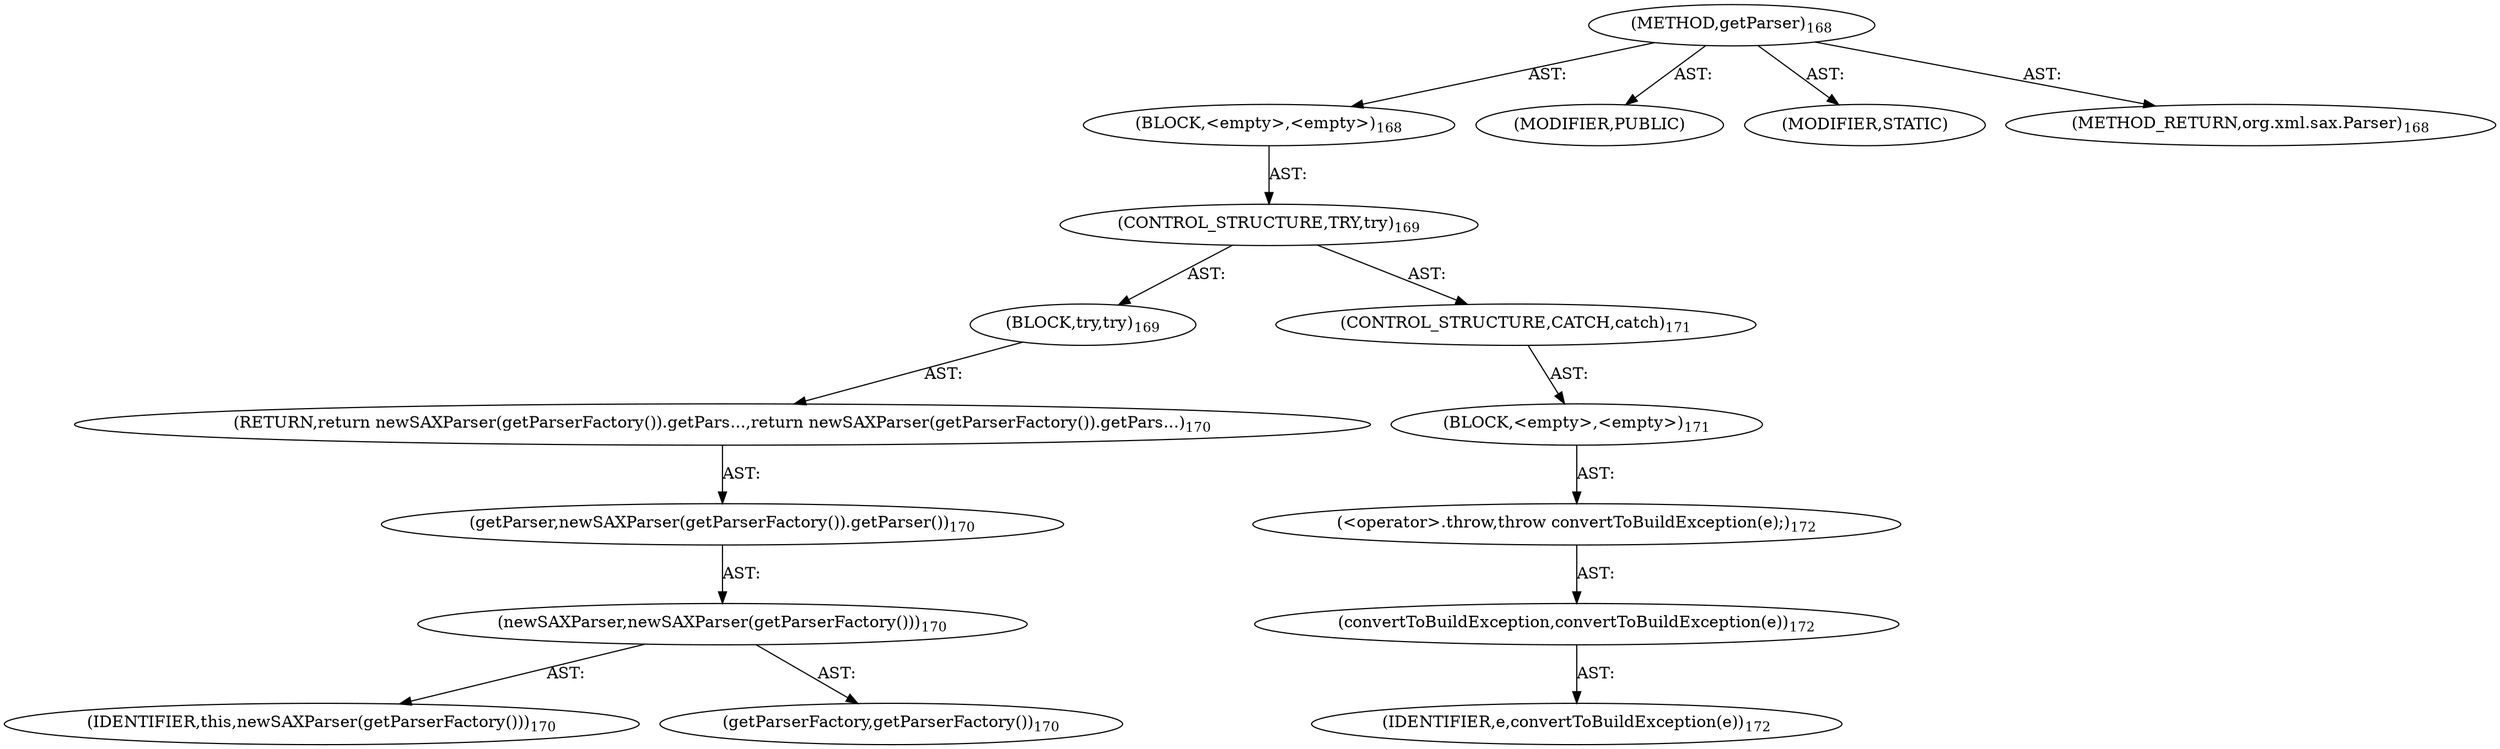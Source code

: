 digraph "getParser" {  
"111669149699" [label = <(METHOD,getParser)<SUB>168</SUB>> ]
"25769803784" [label = <(BLOCK,&lt;empty&gt;,&lt;empty&gt;)<SUB>168</SUB>> ]
"47244640260" [label = <(CONTROL_STRUCTURE,TRY,try)<SUB>169</SUB>> ]
"25769803785" [label = <(BLOCK,try,try)<SUB>169</SUB>> ]
"146028888067" [label = <(RETURN,return newSAXParser(getParserFactory()).getPars...,return newSAXParser(getParserFactory()).getPars...)<SUB>170</SUB>> ]
"30064771094" [label = <(getParser,newSAXParser(getParserFactory()).getParser())<SUB>170</SUB>> ]
"30064771095" [label = <(newSAXParser,newSAXParser(getParserFactory()))<SUB>170</SUB>> ]
"68719476742" [label = <(IDENTIFIER,this,newSAXParser(getParserFactory()))<SUB>170</SUB>> ]
"30064771096" [label = <(getParserFactory,getParserFactory())<SUB>170</SUB>> ]
"47244640261" [label = <(CONTROL_STRUCTURE,CATCH,catch)<SUB>171</SUB>> ]
"25769803786" [label = <(BLOCK,&lt;empty&gt;,&lt;empty&gt;)<SUB>171</SUB>> ]
"30064771097" [label = <(&lt;operator&gt;.throw,throw convertToBuildException(e);)<SUB>172</SUB>> ]
"30064771098" [label = <(convertToBuildException,convertToBuildException(e))<SUB>172</SUB>> ]
"68719476743" [label = <(IDENTIFIER,e,convertToBuildException(e))<SUB>172</SUB>> ]
"133143986190" [label = <(MODIFIER,PUBLIC)> ]
"133143986191" [label = <(MODIFIER,STATIC)> ]
"128849018883" [label = <(METHOD_RETURN,org.xml.sax.Parser)<SUB>168</SUB>> ]
  "111669149699" -> "25769803784"  [ label = "AST: "] 
  "111669149699" -> "133143986190"  [ label = "AST: "] 
  "111669149699" -> "133143986191"  [ label = "AST: "] 
  "111669149699" -> "128849018883"  [ label = "AST: "] 
  "25769803784" -> "47244640260"  [ label = "AST: "] 
  "47244640260" -> "25769803785"  [ label = "AST: "] 
  "47244640260" -> "47244640261"  [ label = "AST: "] 
  "25769803785" -> "146028888067"  [ label = "AST: "] 
  "146028888067" -> "30064771094"  [ label = "AST: "] 
  "30064771094" -> "30064771095"  [ label = "AST: "] 
  "30064771095" -> "68719476742"  [ label = "AST: "] 
  "30064771095" -> "30064771096"  [ label = "AST: "] 
  "47244640261" -> "25769803786"  [ label = "AST: "] 
  "25769803786" -> "30064771097"  [ label = "AST: "] 
  "30064771097" -> "30064771098"  [ label = "AST: "] 
  "30064771098" -> "68719476743"  [ label = "AST: "] 
}
